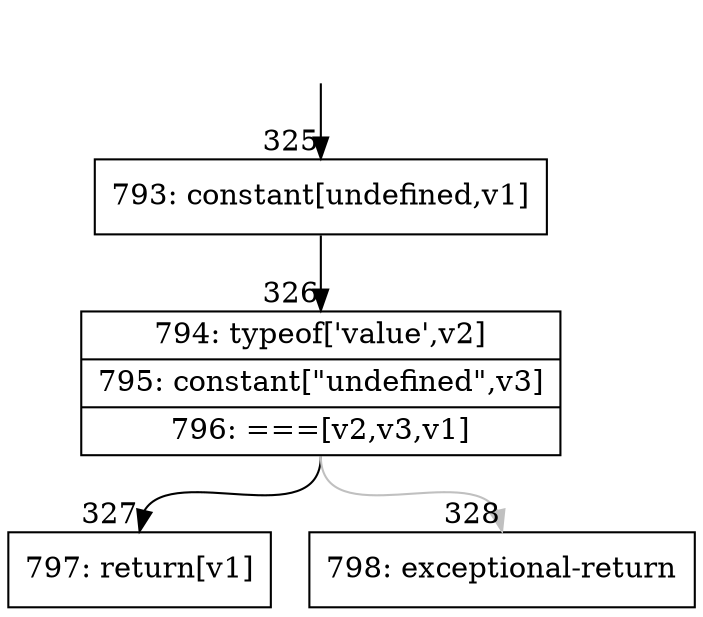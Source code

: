 digraph {
rankdir="TD"
BB_entry28[shape=none,label=""];
BB_entry28 -> BB325 [tailport=s, headport=n, headlabel="    325"]
BB325 [shape=record label="{793: constant[undefined,v1]}" ] 
BB325 -> BB326 [tailport=s, headport=n, headlabel="      326"]
BB326 [shape=record label="{794: typeof['value',v2]|795: constant[\"undefined\",v3]|796: ===[v2,v3,v1]}" ] 
BB326 -> BB327 [tailport=s, headport=n, headlabel="      327"]
BB326 -> BB328 [tailport=s, headport=n, color=gray, headlabel="      328"]
BB327 [shape=record label="{797: return[v1]}" ] 
BB328 [shape=record label="{798: exceptional-return}" ] 
//#$~ 557
}
